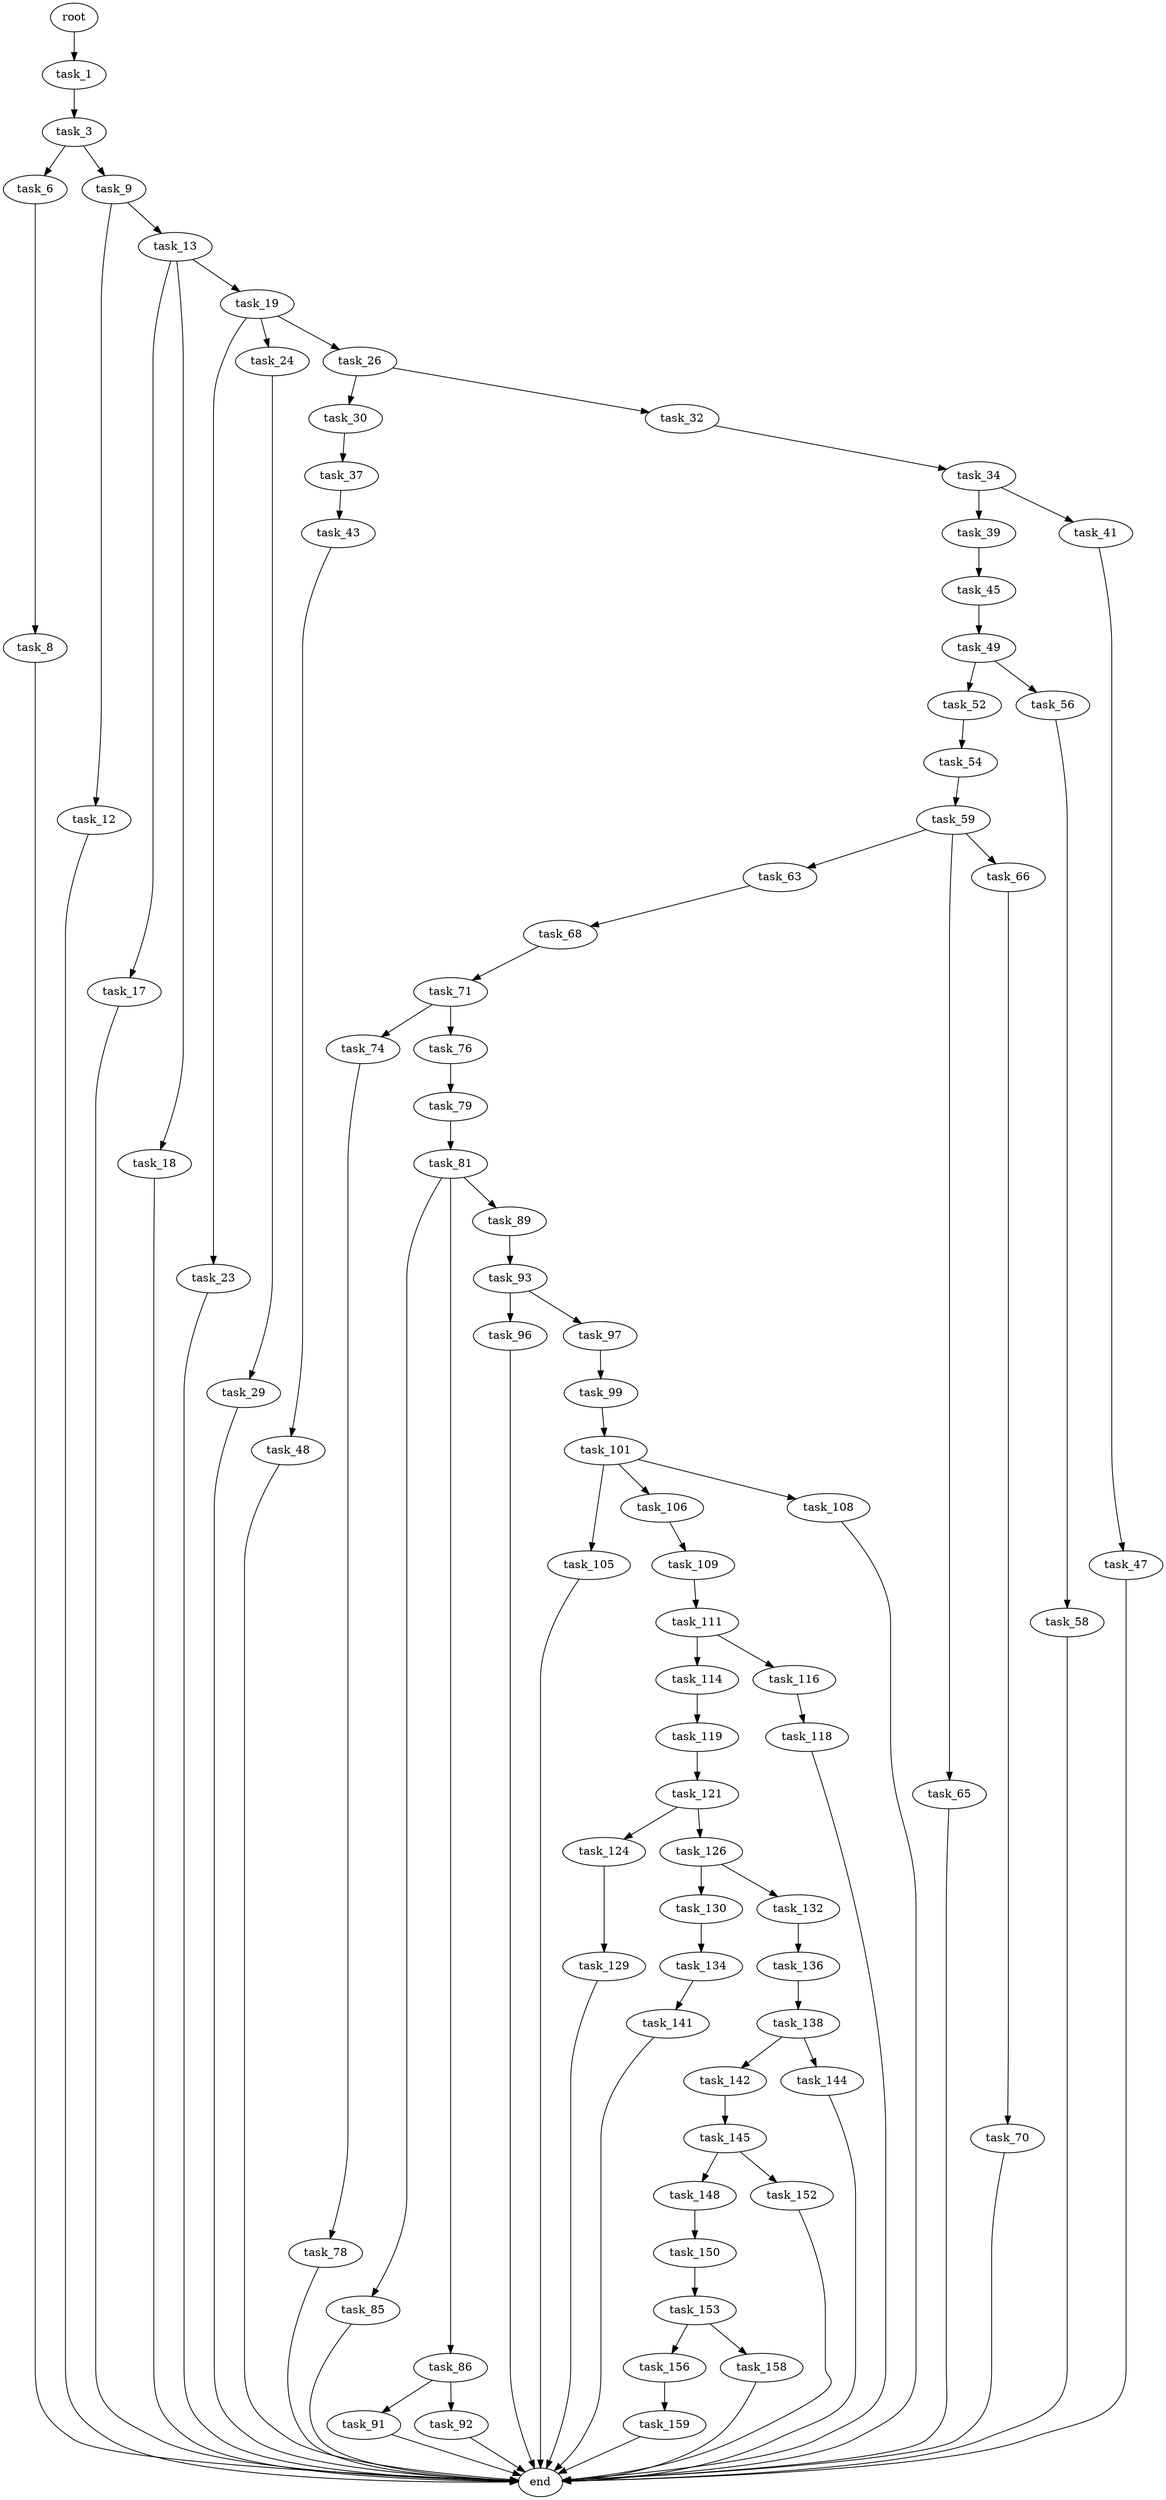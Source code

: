 digraph G {
  root [size="0.000000"];
  task_1 [size="423192680469.000000"];
  task_3 [size="1060798228749.000000"];
  task_6 [size="549755813888.000000"];
  task_8 [size="237218941824.000000"];
  task_9 [size="614603972791.000000"];
  task_12 [size="760886258101.000000"];
  task_13 [size="406295194.000000"];
  task_17 [size="25519727272.000000"];
  task_18 [size="231928233984.000000"];
  task_19 [size="1180230149.000000"];
  task_23 [size="68719476736.000000"];
  task_24 [size="2108690289.000000"];
  task_26 [size="5331052593.000000"];
  task_29 [size="2097218320.000000"];
  task_30 [size="184851633320.000000"];
  task_32 [size="13466884726.000000"];
  task_34 [size="1138585575543.000000"];
  task_37 [size="110907728756.000000"];
  task_39 [size="191656149979.000000"];
  task_41 [size="5555138043.000000"];
  task_43 [size="276575711313.000000"];
  task_45 [size="1073741824000.000000"];
  task_47 [size="12150276989.000000"];
  task_48 [size="413465835323.000000"];
  task_49 [size="28734275901.000000"];
  task_52 [size="231928233984.000000"];
  task_54 [size="1073741824000.000000"];
  task_56 [size="134217728000.000000"];
  task_58 [size="1073741824000.000000"];
  task_59 [size="549755813888.000000"];
  task_63 [size="18262897023.000000"];
  task_65 [size="368293445632.000000"];
  task_66 [size="474614522.000000"];
  task_68 [size="368293445632.000000"];
  task_70 [size="10304914824.000000"];
  task_71 [size="68719476736.000000"];
  task_74 [size="162585704107.000000"];
  task_76 [size="59326447388.000000"];
  task_78 [size="1073741824000.000000"];
  task_79 [size="358928579757.000000"];
  task_81 [size="1395058911678.000000"];
  task_85 [size="28991029248.000000"];
  task_86 [size="1668622571.000000"];
  task_89 [size="6240437178.000000"];
  task_91 [size="28140440528.000000"];
  task_92 [size="3968406840.000000"];
  task_93 [size="7469623448.000000"];
  task_96 [size="520032965364.000000"];
  task_97 [size="2380186644.000000"];
  task_99 [size="1073741824000.000000"];
  task_101 [size="134217728000.000000"];
  task_105 [size="669970045922.000000"];
  task_106 [size="11259832237.000000"];
  task_108 [size="8589934592.000000"];
  task_109 [size="28991029248.000000"];
  task_111 [size="52054140257.000000"];
  task_114 [size="17151840057.000000"];
  task_116 [size="68719476736.000000"];
  task_118 [size="173687632482.000000"];
  task_119 [size="151803474248.000000"];
  task_121 [size="134996066466.000000"];
  task_124 [size="74821100260.000000"];
  task_126 [size="368673582291.000000"];
  task_129 [size="6475588695.000000"];
  task_130 [size="67660728083.000000"];
  task_132 [size="19726208904.000000"];
  task_134 [size="80345560030.000000"];
  task_136 [size="549755813888.000000"];
  task_138 [size="1073741824000.000000"];
  task_141 [size="19259681953.000000"];
  task_142 [size="1322623636.000000"];
  task_144 [size="28991029248.000000"];
  task_145 [size="8589934592.000000"];
  task_148 [size="1112051836.000000"];
  task_150 [size="6301639267.000000"];
  task_152 [size="283310718326.000000"];
  task_153 [size="368293445632.000000"];
  task_156 [size="28843618139.000000"];
  task_158 [size="2010270239.000000"];
  task_159 [size="800814231927.000000"];
  end [size="0.000000"];

  root -> task_1 [size="1.000000"];
  task_1 -> task_3 [size="536870912.000000"];
  task_3 -> task_6 [size="838860800.000000"];
  task_3 -> task_9 [size="838860800.000000"];
  task_6 -> task_8 [size="536870912.000000"];
  task_8 -> end [size="1.000000"];
  task_9 -> task_12 [size="838860800.000000"];
  task_9 -> task_13 [size="838860800.000000"];
  task_12 -> end [size="1.000000"];
  task_13 -> task_17 [size="33554432.000000"];
  task_13 -> task_18 [size="33554432.000000"];
  task_13 -> task_19 [size="33554432.000000"];
  task_17 -> end [size="1.000000"];
  task_18 -> end [size="1.000000"];
  task_19 -> task_23 [size="134217728.000000"];
  task_19 -> task_24 [size="134217728.000000"];
  task_19 -> task_26 [size="134217728.000000"];
  task_23 -> end [size="1.000000"];
  task_24 -> task_29 [size="134217728.000000"];
  task_26 -> task_30 [size="301989888.000000"];
  task_26 -> task_32 [size="301989888.000000"];
  task_29 -> end [size="1.000000"];
  task_30 -> task_37 [size="301989888.000000"];
  task_32 -> task_34 [size="536870912.000000"];
  task_34 -> task_39 [size="679477248.000000"];
  task_34 -> task_41 [size="679477248.000000"];
  task_37 -> task_43 [size="301989888.000000"];
  task_39 -> task_45 [size="301989888.000000"];
  task_41 -> task_47 [size="679477248.000000"];
  task_43 -> task_48 [size="301989888.000000"];
  task_45 -> task_49 [size="838860800.000000"];
  task_47 -> end [size="1.000000"];
  task_48 -> end [size="1.000000"];
  task_49 -> task_52 [size="838860800.000000"];
  task_49 -> task_56 [size="838860800.000000"];
  task_52 -> task_54 [size="301989888.000000"];
  task_54 -> task_59 [size="838860800.000000"];
  task_56 -> task_58 [size="209715200.000000"];
  task_58 -> end [size="1.000000"];
  task_59 -> task_63 [size="536870912.000000"];
  task_59 -> task_65 [size="536870912.000000"];
  task_59 -> task_66 [size="536870912.000000"];
  task_63 -> task_68 [size="679477248.000000"];
  task_65 -> end [size="1.000000"];
  task_66 -> task_70 [size="33554432.000000"];
  task_68 -> task_71 [size="411041792.000000"];
  task_70 -> end [size="1.000000"];
  task_71 -> task_74 [size="134217728.000000"];
  task_71 -> task_76 [size="134217728.000000"];
  task_74 -> task_78 [size="209715200.000000"];
  task_76 -> task_79 [size="75497472.000000"];
  task_78 -> end [size="1.000000"];
  task_79 -> task_81 [size="679477248.000000"];
  task_81 -> task_85 [size="838860800.000000"];
  task_81 -> task_86 [size="838860800.000000"];
  task_81 -> task_89 [size="838860800.000000"];
  task_85 -> end [size="1.000000"];
  task_86 -> task_91 [size="33554432.000000"];
  task_86 -> task_92 [size="33554432.000000"];
  task_89 -> task_93 [size="411041792.000000"];
  task_91 -> end [size="1.000000"];
  task_92 -> end [size="1.000000"];
  task_93 -> task_96 [size="536870912.000000"];
  task_93 -> task_97 [size="536870912.000000"];
  task_96 -> end [size="1.000000"];
  task_97 -> task_99 [size="75497472.000000"];
  task_99 -> task_101 [size="838860800.000000"];
  task_101 -> task_105 [size="209715200.000000"];
  task_101 -> task_106 [size="209715200.000000"];
  task_101 -> task_108 [size="209715200.000000"];
  task_105 -> end [size="1.000000"];
  task_106 -> task_109 [size="301989888.000000"];
  task_108 -> end [size="1.000000"];
  task_109 -> task_111 [size="75497472.000000"];
  task_111 -> task_114 [size="209715200.000000"];
  task_111 -> task_116 [size="209715200.000000"];
  task_114 -> task_119 [size="301989888.000000"];
  task_116 -> task_118 [size="134217728.000000"];
  task_118 -> end [size="1.000000"];
  task_119 -> task_121 [size="134217728.000000"];
  task_121 -> task_124 [size="411041792.000000"];
  task_121 -> task_126 [size="411041792.000000"];
  task_124 -> task_129 [size="134217728.000000"];
  task_126 -> task_130 [size="301989888.000000"];
  task_126 -> task_132 [size="301989888.000000"];
  task_129 -> end [size="1.000000"];
  task_130 -> task_134 [size="134217728.000000"];
  task_132 -> task_136 [size="838860800.000000"];
  task_134 -> task_141 [size="75497472.000000"];
  task_136 -> task_138 [size="536870912.000000"];
  task_138 -> task_142 [size="838860800.000000"];
  task_138 -> task_144 [size="838860800.000000"];
  task_141 -> end [size="1.000000"];
  task_142 -> task_145 [size="33554432.000000"];
  task_144 -> end [size="1.000000"];
  task_145 -> task_148 [size="33554432.000000"];
  task_145 -> task_152 [size="33554432.000000"];
  task_148 -> task_150 [size="33554432.000000"];
  task_150 -> task_153 [size="134217728.000000"];
  task_152 -> end [size="1.000000"];
  task_153 -> task_156 [size="411041792.000000"];
  task_153 -> task_158 [size="411041792.000000"];
  task_156 -> task_159 [size="679477248.000000"];
  task_158 -> end [size="1.000000"];
  task_159 -> end [size="1.000000"];
}
